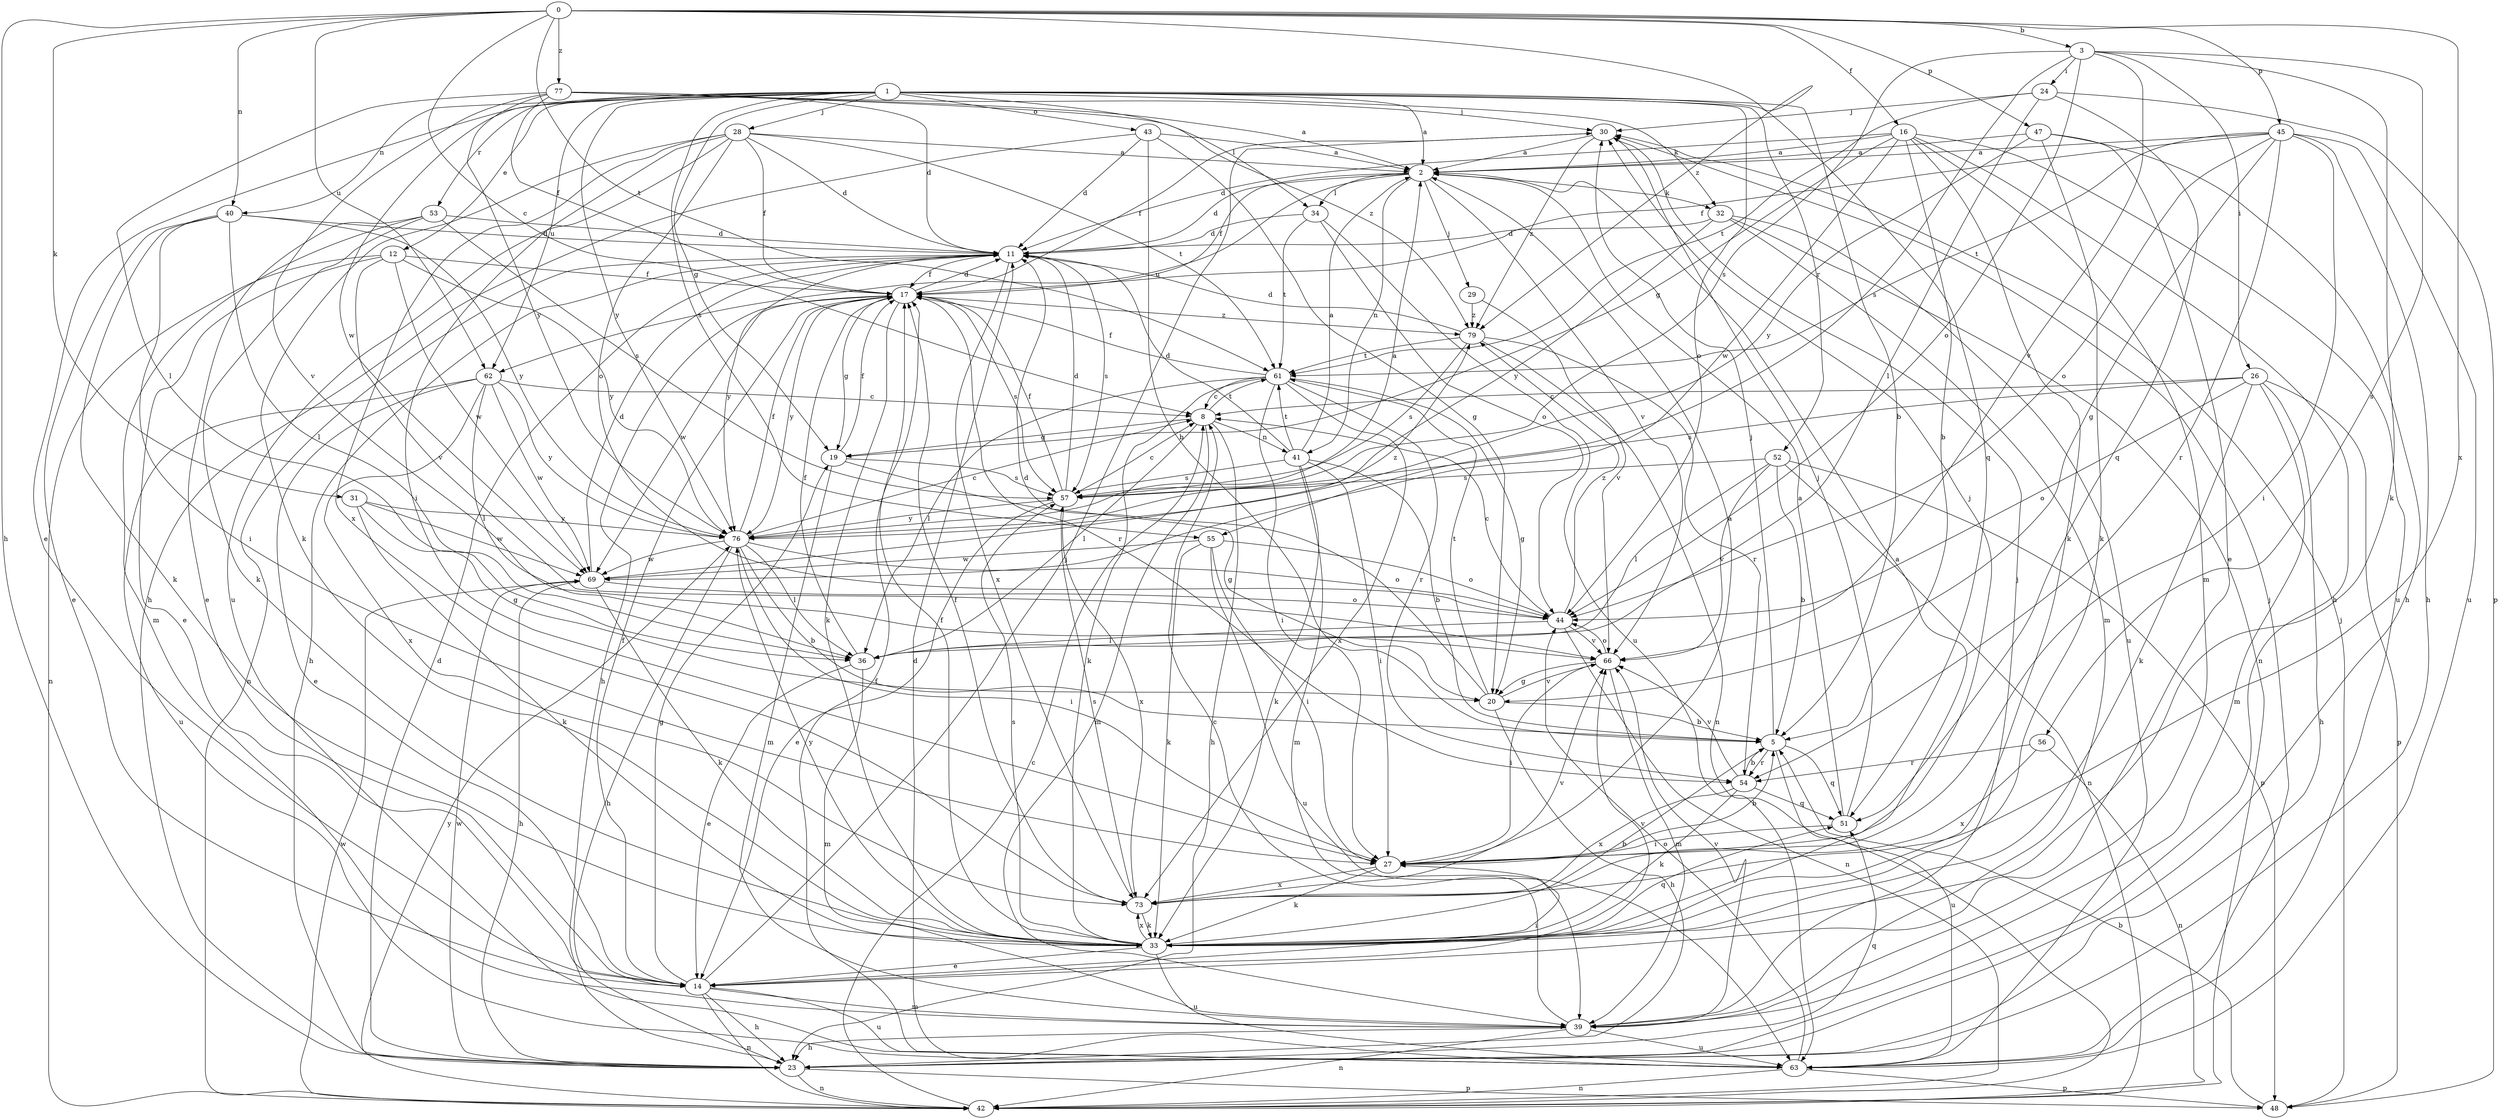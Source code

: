 strict digraph  {
0;
1;
2;
3;
5;
8;
11;
12;
14;
16;
17;
19;
20;
23;
24;
26;
27;
28;
29;
30;
31;
32;
33;
34;
36;
39;
40;
41;
42;
43;
44;
45;
47;
48;
51;
52;
53;
54;
55;
56;
57;
61;
62;
63;
66;
69;
73;
76;
77;
79;
0 -> 3  [label=b];
0 -> 8  [label=c];
0 -> 16  [label=f];
0 -> 23  [label=h];
0 -> 31  [label=k];
0 -> 40  [label=n];
0 -> 45  [label=p];
0 -> 47  [label=p];
0 -> 61  [label=t];
0 -> 62  [label=u];
0 -> 73  [label=x];
0 -> 77  [label=z];
0 -> 79  [label=z];
1 -> 2  [label=a];
1 -> 5  [label=b];
1 -> 12  [label=e];
1 -> 14  [label=e];
1 -> 19  [label=g];
1 -> 28  [label=j];
1 -> 32  [label=k];
1 -> 34  [label=l];
1 -> 40  [label=n];
1 -> 43  [label=o];
1 -> 44  [label=o];
1 -> 51  [label=q];
1 -> 52  [label=r];
1 -> 53  [label=r];
1 -> 55  [label=s];
1 -> 62  [label=u];
1 -> 69  [label=w];
1 -> 76  [label=y];
2 -> 11  [label=d];
2 -> 17  [label=f];
2 -> 29  [label=j];
2 -> 32  [label=k];
2 -> 34  [label=l];
2 -> 41  [label=n];
2 -> 62  [label=u];
2 -> 66  [label=v];
3 -> 24  [label=i];
3 -> 26  [label=i];
3 -> 33  [label=k];
3 -> 44  [label=o];
3 -> 55  [label=s];
3 -> 56  [label=s];
3 -> 57  [label=s];
3 -> 66  [label=v];
5 -> 30  [label=j];
5 -> 51  [label=q];
5 -> 54  [label=r];
5 -> 63  [label=u];
8 -> 19  [label=g];
8 -> 23  [label=h];
8 -> 36  [label=l];
8 -> 39  [label=m];
8 -> 41  [label=n];
8 -> 61  [label=t];
11 -> 17  [label=f];
11 -> 23  [label=h];
11 -> 42  [label=n];
11 -> 57  [label=s];
11 -> 73  [label=x];
11 -> 76  [label=y];
12 -> 14  [label=e];
12 -> 17  [label=f];
12 -> 42  [label=n];
12 -> 66  [label=v];
12 -> 69  [label=w];
12 -> 76  [label=y];
14 -> 17  [label=f];
14 -> 19  [label=g];
14 -> 23  [label=h];
14 -> 27  [label=i];
14 -> 30  [label=j];
14 -> 39  [label=m];
14 -> 42  [label=n];
14 -> 63  [label=u];
14 -> 66  [label=v];
16 -> 2  [label=a];
16 -> 5  [label=b];
16 -> 11  [label=d];
16 -> 19  [label=g];
16 -> 23  [label=h];
16 -> 33  [label=k];
16 -> 39  [label=m];
16 -> 63  [label=u];
16 -> 69  [label=w];
17 -> 11  [label=d];
17 -> 19  [label=g];
17 -> 23  [label=h];
17 -> 33  [label=k];
17 -> 54  [label=r];
17 -> 57  [label=s];
17 -> 69  [label=w];
17 -> 76  [label=y];
17 -> 79  [label=z];
19 -> 17  [label=f];
19 -> 20  [label=g];
19 -> 39  [label=m];
19 -> 57  [label=s];
20 -> 5  [label=b];
20 -> 11  [label=d];
20 -> 23  [label=h];
20 -> 61  [label=t];
20 -> 66  [label=v];
23 -> 11  [label=d];
23 -> 42  [label=n];
23 -> 48  [label=p];
23 -> 51  [label=q];
23 -> 69  [label=w];
24 -> 30  [label=j];
24 -> 36  [label=l];
24 -> 48  [label=p];
24 -> 51  [label=q];
24 -> 61  [label=t];
26 -> 8  [label=c];
26 -> 23  [label=h];
26 -> 33  [label=k];
26 -> 39  [label=m];
26 -> 44  [label=o];
26 -> 48  [label=p];
26 -> 57  [label=s];
27 -> 2  [label=a];
27 -> 5  [label=b];
27 -> 30  [label=j];
27 -> 33  [label=k];
27 -> 73  [label=x];
28 -> 2  [label=a];
28 -> 11  [label=d];
28 -> 17  [label=f];
28 -> 27  [label=i];
28 -> 33  [label=k];
28 -> 44  [label=o];
28 -> 61  [label=t];
28 -> 63  [label=u];
28 -> 73  [label=x];
29 -> 66  [label=v];
29 -> 79  [label=z];
30 -> 2  [label=a];
30 -> 17  [label=f];
30 -> 79  [label=z];
31 -> 20  [label=g];
31 -> 33  [label=k];
31 -> 69  [label=w];
31 -> 76  [label=y];
32 -> 11  [label=d];
32 -> 39  [label=m];
32 -> 42  [label=n];
32 -> 63  [label=u];
32 -> 76  [label=y];
33 -> 2  [label=a];
33 -> 5  [label=b];
33 -> 14  [label=e];
33 -> 17  [label=f];
33 -> 51  [label=q];
33 -> 57  [label=s];
33 -> 63  [label=u];
33 -> 73  [label=x];
33 -> 76  [label=y];
34 -> 11  [label=d];
34 -> 44  [label=o];
34 -> 61  [label=t];
34 -> 63  [label=u];
36 -> 14  [label=e];
36 -> 17  [label=f];
36 -> 39  [label=m];
39 -> 8  [label=c];
39 -> 23  [label=h];
39 -> 30  [label=j];
39 -> 42  [label=n];
39 -> 63  [label=u];
39 -> 66  [label=v];
40 -> 11  [label=d];
40 -> 14  [label=e];
40 -> 27  [label=i];
40 -> 33  [label=k];
40 -> 36  [label=l];
40 -> 76  [label=y];
41 -> 2  [label=a];
41 -> 5  [label=b];
41 -> 11  [label=d];
41 -> 27  [label=i];
41 -> 33  [label=k];
41 -> 39  [label=m];
41 -> 57  [label=s];
41 -> 61  [label=t];
42 -> 8  [label=c];
42 -> 69  [label=w];
42 -> 76  [label=y];
43 -> 2  [label=a];
43 -> 5  [label=b];
43 -> 11  [label=d];
43 -> 20  [label=g];
43 -> 23  [label=h];
44 -> 8  [label=c];
44 -> 36  [label=l];
44 -> 42  [label=n];
44 -> 66  [label=v];
44 -> 79  [label=z];
45 -> 2  [label=a];
45 -> 17  [label=f];
45 -> 20  [label=g];
45 -> 23  [label=h];
45 -> 27  [label=i];
45 -> 44  [label=o];
45 -> 54  [label=r];
45 -> 61  [label=t];
45 -> 63  [label=u];
47 -> 2  [label=a];
47 -> 14  [label=e];
47 -> 23  [label=h];
47 -> 33  [label=k];
47 -> 76  [label=y];
48 -> 5  [label=b];
48 -> 30  [label=j];
51 -> 2  [label=a];
51 -> 27  [label=i];
51 -> 30  [label=j];
52 -> 5  [label=b];
52 -> 36  [label=l];
52 -> 42  [label=n];
52 -> 48  [label=p];
52 -> 57  [label=s];
52 -> 66  [label=v];
53 -> 11  [label=d];
53 -> 14  [label=e];
53 -> 33  [label=k];
53 -> 39  [label=m];
53 -> 57  [label=s];
54 -> 5  [label=b];
54 -> 33  [label=k];
54 -> 51  [label=q];
54 -> 66  [label=v];
54 -> 73  [label=x];
55 -> 27  [label=i];
55 -> 33  [label=k];
55 -> 44  [label=o];
55 -> 63  [label=u];
55 -> 69  [label=w];
56 -> 42  [label=n];
56 -> 54  [label=r];
56 -> 73  [label=x];
57 -> 8  [label=c];
57 -> 11  [label=d];
57 -> 14  [label=e];
57 -> 17  [label=f];
57 -> 73  [label=x];
57 -> 76  [label=y];
61 -> 8  [label=c];
61 -> 17  [label=f];
61 -> 20  [label=g];
61 -> 27  [label=i];
61 -> 33  [label=k];
61 -> 36  [label=l];
61 -> 54  [label=r];
61 -> 73  [label=x];
62 -> 8  [label=c];
62 -> 14  [label=e];
62 -> 36  [label=l];
62 -> 63  [label=u];
62 -> 69  [label=w];
62 -> 73  [label=x];
62 -> 76  [label=y];
63 -> 11  [label=d];
63 -> 17  [label=f];
63 -> 30  [label=j];
63 -> 42  [label=n];
63 -> 44  [label=o];
63 -> 48  [label=p];
66 -> 20  [label=g];
66 -> 27  [label=i];
66 -> 39  [label=m];
66 -> 44  [label=o];
69 -> 11  [label=d];
69 -> 23  [label=h];
69 -> 33  [label=k];
69 -> 44  [label=o];
69 -> 79  [label=z];
73 -> 17  [label=f];
73 -> 33  [label=k];
73 -> 57  [label=s];
73 -> 66  [label=v];
76 -> 2  [label=a];
76 -> 5  [label=b];
76 -> 8  [label=c];
76 -> 17  [label=f];
76 -> 23  [label=h];
76 -> 27  [label=i];
76 -> 36  [label=l];
76 -> 44  [label=o];
76 -> 69  [label=w];
77 -> 2  [label=a];
77 -> 11  [label=d];
77 -> 17  [label=f];
77 -> 30  [label=j];
77 -> 36  [label=l];
77 -> 66  [label=v];
77 -> 76  [label=y];
77 -> 79  [label=z];
79 -> 11  [label=d];
79 -> 42  [label=n];
79 -> 54  [label=r];
79 -> 57  [label=s];
79 -> 61  [label=t];
}
